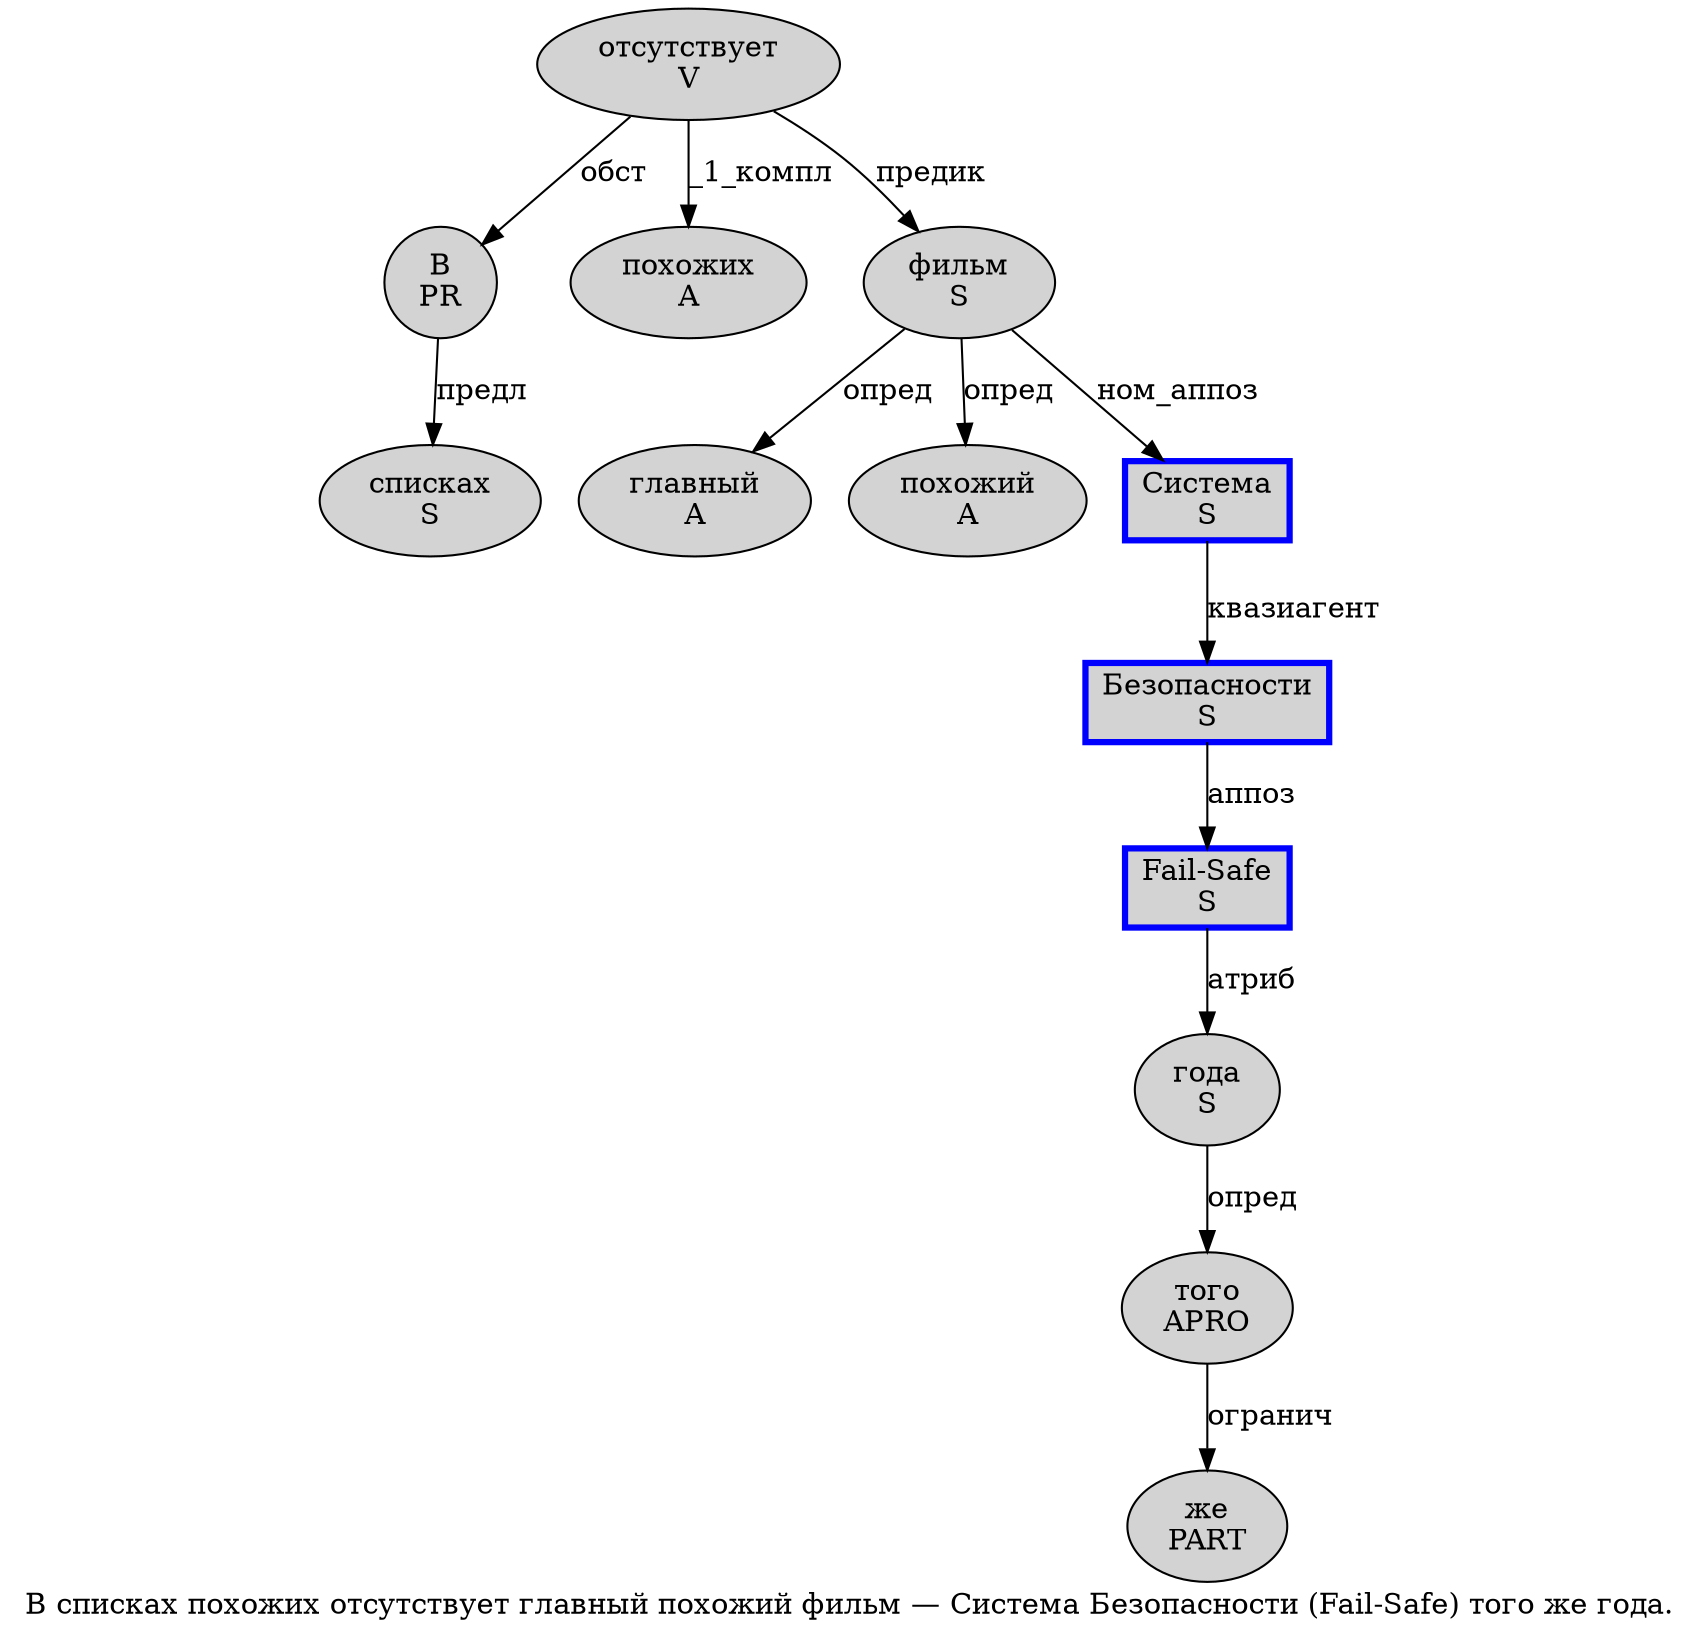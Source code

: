 digraph SENTENCE_4030 {
	graph [label="В списках похожих отсутствует главный похожий фильм — Система Безопасности (Fail-Safe) того же года."]
	node [style=filled]
		0 [label="В
PR" color="" fillcolor=lightgray penwidth=1 shape=ellipse]
		1 [label="списках
S" color="" fillcolor=lightgray penwidth=1 shape=ellipse]
		2 [label="похожих
A" color="" fillcolor=lightgray penwidth=1 shape=ellipse]
		3 [label="отсутствует
V" color="" fillcolor=lightgray penwidth=1 shape=ellipse]
		4 [label="главный
A" color="" fillcolor=lightgray penwidth=1 shape=ellipse]
		5 [label="похожий
A" color="" fillcolor=lightgray penwidth=1 shape=ellipse]
		6 [label="фильм
S" color="" fillcolor=lightgray penwidth=1 shape=ellipse]
		8 [label="Система
S" color=blue fillcolor=lightgray penwidth=3 shape=box]
		9 [label="Безопасности
S" color=blue fillcolor=lightgray penwidth=3 shape=box]
		11 [label="Fail-Safe
S" color=blue fillcolor=lightgray penwidth=3 shape=box]
		13 [label="того
APRO" color="" fillcolor=lightgray penwidth=1 shape=ellipse]
		14 [label="же
PART" color="" fillcolor=lightgray penwidth=1 shape=ellipse]
		15 [label="года
S" color="" fillcolor=lightgray penwidth=1 shape=ellipse]
			15 -> 13 [label="опред"]
			13 -> 14 [label="огранич"]
			8 -> 9 [label="квазиагент"]
			6 -> 4 [label="опред"]
			6 -> 5 [label="опред"]
			6 -> 8 [label="ном_аппоз"]
			9 -> 11 [label="аппоз"]
			11 -> 15 [label="атриб"]
			0 -> 1 [label="предл"]
			3 -> 0 [label="обст"]
			3 -> 2 [label="_1_компл"]
			3 -> 6 [label="предик"]
}